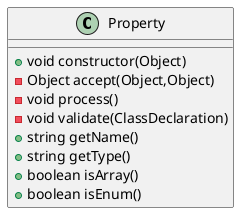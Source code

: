 @startuml
class Property{
   + void constructor(Object)
   - Object accept(Object,Object)
   - void process()
   - void validate(ClassDeclaration)
   + string getName()
   + string getType()
   + boolean isArray()
   + boolean isEnum()
}
@enduml

